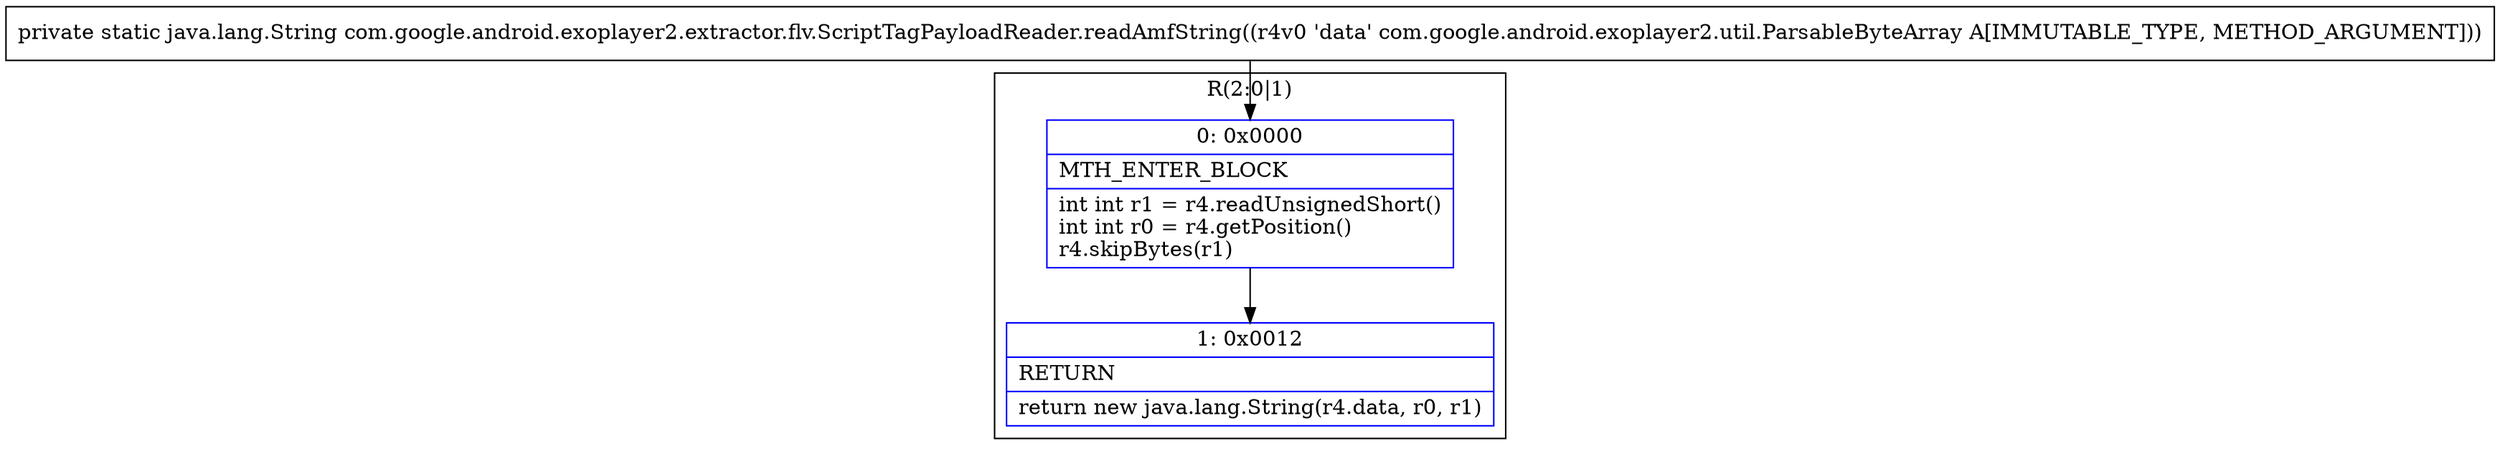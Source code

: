 digraph "CFG forcom.google.android.exoplayer2.extractor.flv.ScriptTagPayloadReader.readAmfString(Lcom\/google\/android\/exoplayer2\/util\/ParsableByteArray;)Ljava\/lang\/String;" {
subgraph cluster_Region_878554184 {
label = "R(2:0|1)";
node [shape=record,color=blue];
Node_0 [shape=record,label="{0\:\ 0x0000|MTH_ENTER_BLOCK\l|int int r1 = r4.readUnsignedShort()\lint int r0 = r4.getPosition()\lr4.skipBytes(r1)\l}"];
Node_1 [shape=record,label="{1\:\ 0x0012|RETURN\l|return new java.lang.String(r4.data, r0, r1)\l}"];
}
MethodNode[shape=record,label="{private static java.lang.String com.google.android.exoplayer2.extractor.flv.ScriptTagPayloadReader.readAmfString((r4v0 'data' com.google.android.exoplayer2.util.ParsableByteArray A[IMMUTABLE_TYPE, METHOD_ARGUMENT])) }"];
MethodNode -> Node_0;
Node_0 -> Node_1;
}

